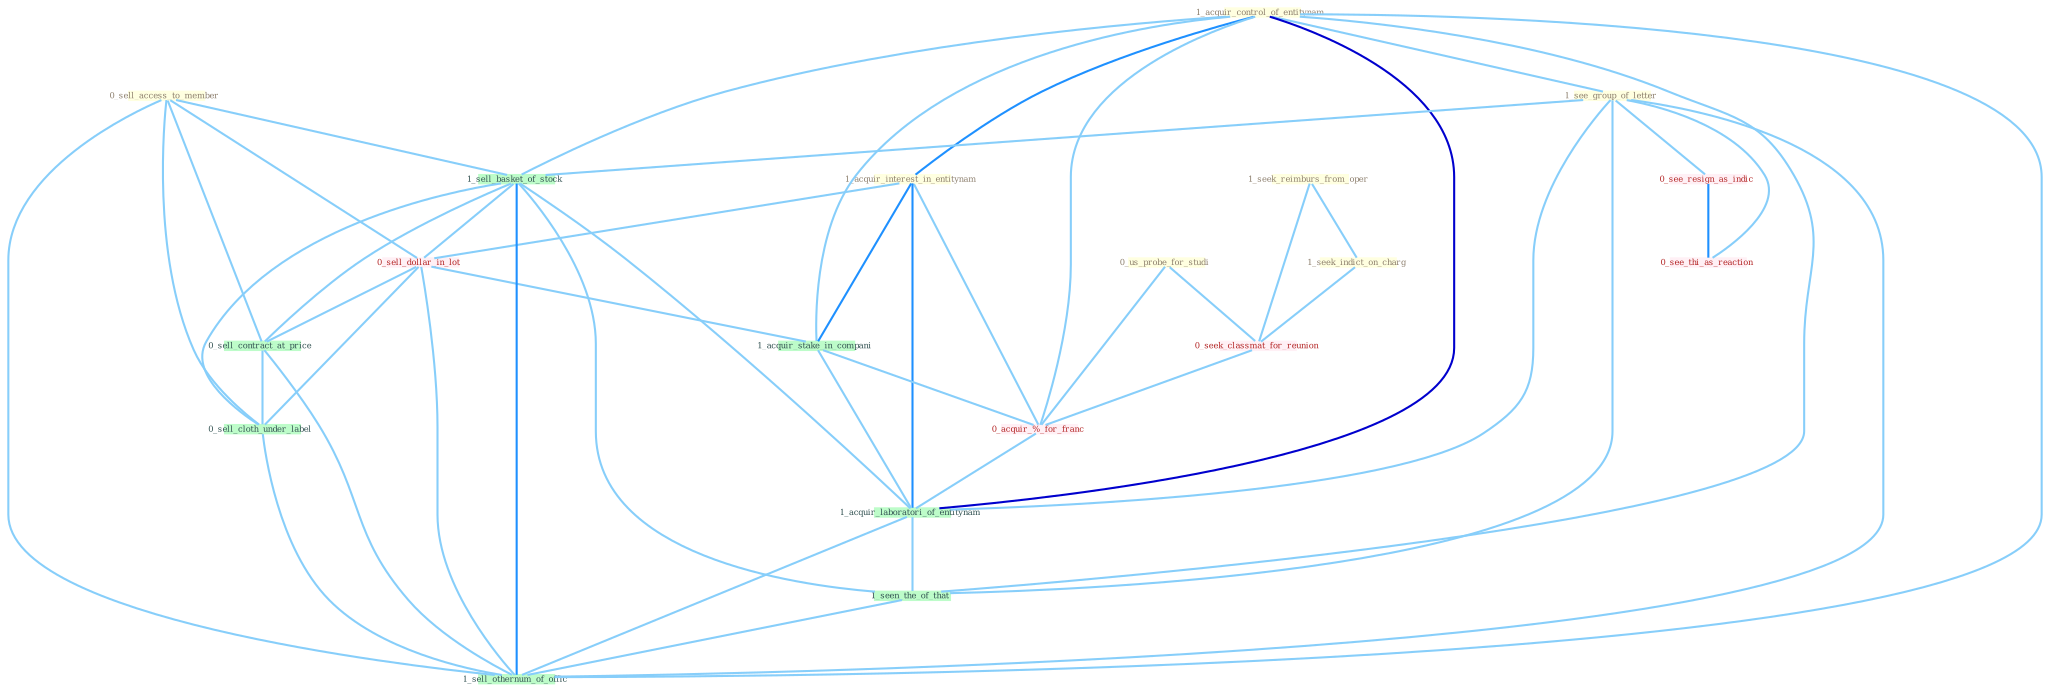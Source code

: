 Graph G{ 
    node
    [shape=polygon,style=filled,width=.5,height=.06,color="#BDFCC9",fixedsize=true,fontsize=4,
    fontcolor="#2f4f4f"];
    {node
    [color="#ffffe0", fontcolor="#8b7d6b"] "1_acquir_control_of_entitynam " "1_seek_reimburs_from_oper " "0_sell_access_to_member " "1_seek_indict_on_charg " "1_acquir_interest_in_entitynam " "1_see_group_of_letter " "0_us_probe_for_studi "}
{node [color="#fff0f5", fontcolor="#b22222"] "0_seek_classmat_for_reunion " "0_sell_dollar_in_lot " "0_see_resign_as_indic " "0_acquir_%_for_franc " "0_see_thi_as_reaction "}
edge [color="#B0E2FF"];

	"1_acquir_control_of_entitynam " -- "1_acquir_interest_in_entitynam " [w="2", color="#1e90ff" , len=0.8];
	"1_acquir_control_of_entitynam " -- "1_see_group_of_letter " [w="1", color="#87cefa" ];
	"1_acquir_control_of_entitynam " -- "1_sell_basket_of_stock " [w="1", color="#87cefa" ];
	"1_acquir_control_of_entitynam " -- "1_acquir_stake_in_compani " [w="1", color="#87cefa" ];
	"1_acquir_control_of_entitynam " -- "0_acquir_%_for_franc " [w="1", color="#87cefa" ];
	"1_acquir_control_of_entitynam " -- "1_acquir_laboratori_of_entitynam " [w="3", color="#0000cd" , len=0.6];
	"1_acquir_control_of_entitynam " -- "1_seen_the_of_that " [w="1", color="#87cefa" ];
	"1_acquir_control_of_entitynam " -- "1_sell_othernum_of_offic " [w="1", color="#87cefa" ];
	"1_seek_reimburs_from_oper " -- "1_seek_indict_on_charg " [w="1", color="#87cefa" ];
	"1_seek_reimburs_from_oper " -- "0_seek_classmat_for_reunion " [w="1", color="#87cefa" ];
	"0_sell_access_to_member " -- "1_sell_basket_of_stock " [w="1", color="#87cefa" ];
	"0_sell_access_to_member " -- "0_sell_dollar_in_lot " [w="1", color="#87cefa" ];
	"0_sell_access_to_member " -- "0_sell_contract_at_price " [w="1", color="#87cefa" ];
	"0_sell_access_to_member " -- "0_sell_cloth_under_label " [w="1", color="#87cefa" ];
	"0_sell_access_to_member " -- "1_sell_othernum_of_offic " [w="1", color="#87cefa" ];
	"1_seek_indict_on_charg " -- "0_seek_classmat_for_reunion " [w="1", color="#87cefa" ];
	"1_acquir_interest_in_entitynam " -- "0_sell_dollar_in_lot " [w="1", color="#87cefa" ];
	"1_acquir_interest_in_entitynam " -- "1_acquir_stake_in_compani " [w="2", color="#1e90ff" , len=0.8];
	"1_acquir_interest_in_entitynam " -- "0_acquir_%_for_franc " [w="1", color="#87cefa" ];
	"1_acquir_interest_in_entitynam " -- "1_acquir_laboratori_of_entitynam " [w="2", color="#1e90ff" , len=0.8];
	"1_see_group_of_letter " -- "1_sell_basket_of_stock " [w="1", color="#87cefa" ];
	"1_see_group_of_letter " -- "0_see_resign_as_indic " [w="1", color="#87cefa" ];
	"1_see_group_of_letter " -- "1_acquir_laboratori_of_entitynam " [w="1", color="#87cefa" ];
	"1_see_group_of_letter " -- "1_seen_the_of_that " [w="1", color="#87cefa" ];
	"1_see_group_of_letter " -- "1_sell_othernum_of_offic " [w="1", color="#87cefa" ];
	"1_see_group_of_letter " -- "0_see_thi_as_reaction " [w="1", color="#87cefa" ];
	"0_us_probe_for_studi " -- "0_seek_classmat_for_reunion " [w="1", color="#87cefa" ];
	"0_us_probe_for_studi " -- "0_acquir_%_for_franc " [w="1", color="#87cefa" ];
	"0_seek_classmat_for_reunion " -- "0_acquir_%_for_franc " [w="1", color="#87cefa" ];
	"1_sell_basket_of_stock " -- "0_sell_dollar_in_lot " [w="1", color="#87cefa" ];
	"1_sell_basket_of_stock " -- "0_sell_contract_at_price " [w="1", color="#87cefa" ];
	"1_sell_basket_of_stock " -- "1_acquir_laboratori_of_entitynam " [w="1", color="#87cefa" ];
	"1_sell_basket_of_stock " -- "0_sell_cloth_under_label " [w="1", color="#87cefa" ];
	"1_sell_basket_of_stock " -- "1_seen_the_of_that " [w="1", color="#87cefa" ];
	"1_sell_basket_of_stock " -- "1_sell_othernum_of_offic " [w="2", color="#1e90ff" , len=0.8];
	"0_sell_dollar_in_lot " -- "1_acquir_stake_in_compani " [w="1", color="#87cefa" ];
	"0_sell_dollar_in_lot " -- "0_sell_contract_at_price " [w="1", color="#87cefa" ];
	"0_sell_dollar_in_lot " -- "0_sell_cloth_under_label " [w="1", color="#87cefa" ];
	"0_sell_dollar_in_lot " -- "1_sell_othernum_of_offic " [w="1", color="#87cefa" ];
	"0_see_resign_as_indic " -- "0_see_thi_as_reaction " [w="2", color="#1e90ff" , len=0.8];
	"1_acquir_stake_in_compani " -- "0_acquir_%_for_franc " [w="1", color="#87cefa" ];
	"1_acquir_stake_in_compani " -- "1_acquir_laboratori_of_entitynam " [w="1", color="#87cefa" ];
	"0_acquir_%_for_franc " -- "1_acquir_laboratori_of_entitynam " [w="1", color="#87cefa" ];
	"0_sell_contract_at_price " -- "0_sell_cloth_under_label " [w="1", color="#87cefa" ];
	"0_sell_contract_at_price " -- "1_sell_othernum_of_offic " [w="1", color="#87cefa" ];
	"1_acquir_laboratori_of_entitynam " -- "1_seen_the_of_that " [w="1", color="#87cefa" ];
	"1_acquir_laboratori_of_entitynam " -- "1_sell_othernum_of_offic " [w="1", color="#87cefa" ];
	"0_sell_cloth_under_label " -- "1_sell_othernum_of_offic " [w="1", color="#87cefa" ];
	"1_seen_the_of_that " -- "1_sell_othernum_of_offic " [w="1", color="#87cefa" ];
}
